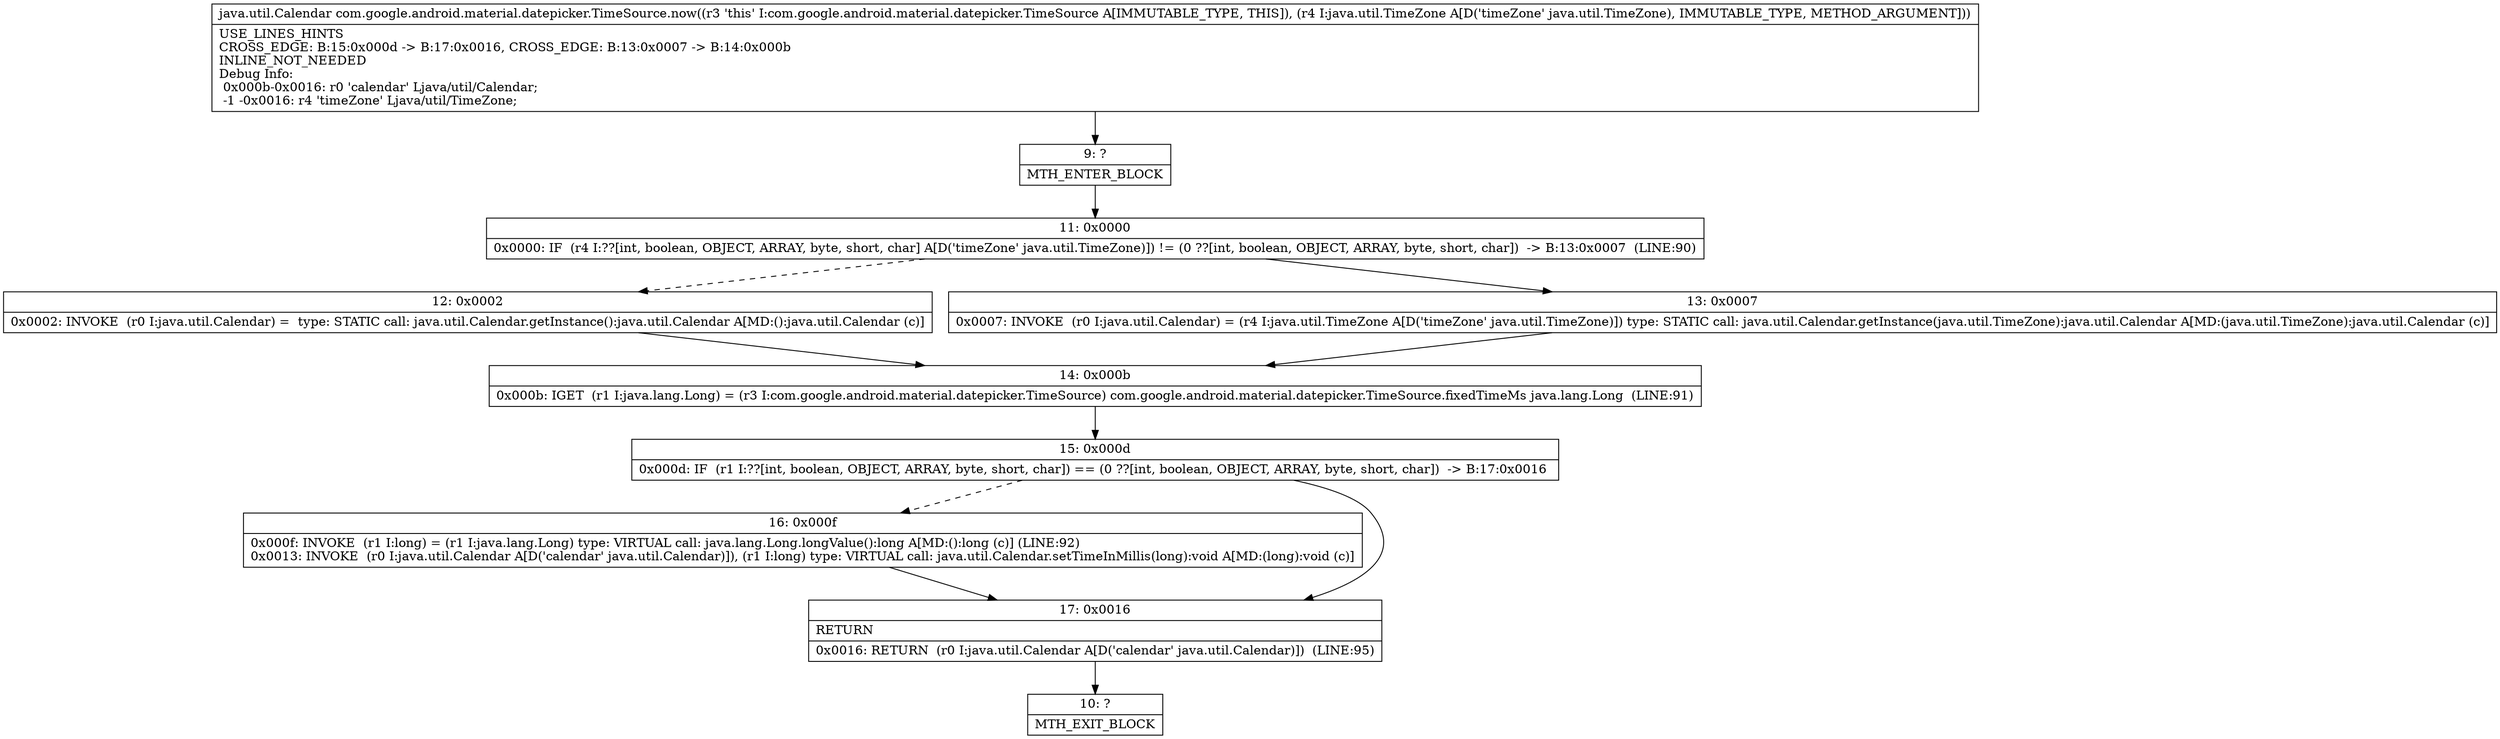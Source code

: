 digraph "CFG forcom.google.android.material.datepicker.TimeSource.now(Ljava\/util\/TimeZone;)Ljava\/util\/Calendar;" {
Node_9 [shape=record,label="{9\:\ ?|MTH_ENTER_BLOCK\l}"];
Node_11 [shape=record,label="{11\:\ 0x0000|0x0000: IF  (r4 I:??[int, boolean, OBJECT, ARRAY, byte, short, char] A[D('timeZone' java.util.TimeZone)]) != (0 ??[int, boolean, OBJECT, ARRAY, byte, short, char])  \-\> B:13:0x0007  (LINE:90)\l}"];
Node_12 [shape=record,label="{12\:\ 0x0002|0x0002: INVOKE  (r0 I:java.util.Calendar) =  type: STATIC call: java.util.Calendar.getInstance():java.util.Calendar A[MD:():java.util.Calendar (c)]\l}"];
Node_14 [shape=record,label="{14\:\ 0x000b|0x000b: IGET  (r1 I:java.lang.Long) = (r3 I:com.google.android.material.datepicker.TimeSource) com.google.android.material.datepicker.TimeSource.fixedTimeMs java.lang.Long  (LINE:91)\l}"];
Node_15 [shape=record,label="{15\:\ 0x000d|0x000d: IF  (r1 I:??[int, boolean, OBJECT, ARRAY, byte, short, char]) == (0 ??[int, boolean, OBJECT, ARRAY, byte, short, char])  \-\> B:17:0x0016 \l}"];
Node_16 [shape=record,label="{16\:\ 0x000f|0x000f: INVOKE  (r1 I:long) = (r1 I:java.lang.Long) type: VIRTUAL call: java.lang.Long.longValue():long A[MD:():long (c)] (LINE:92)\l0x0013: INVOKE  (r0 I:java.util.Calendar A[D('calendar' java.util.Calendar)]), (r1 I:long) type: VIRTUAL call: java.util.Calendar.setTimeInMillis(long):void A[MD:(long):void (c)]\l}"];
Node_17 [shape=record,label="{17\:\ 0x0016|RETURN\l|0x0016: RETURN  (r0 I:java.util.Calendar A[D('calendar' java.util.Calendar)])  (LINE:95)\l}"];
Node_10 [shape=record,label="{10\:\ ?|MTH_EXIT_BLOCK\l}"];
Node_13 [shape=record,label="{13\:\ 0x0007|0x0007: INVOKE  (r0 I:java.util.Calendar) = (r4 I:java.util.TimeZone A[D('timeZone' java.util.TimeZone)]) type: STATIC call: java.util.Calendar.getInstance(java.util.TimeZone):java.util.Calendar A[MD:(java.util.TimeZone):java.util.Calendar (c)]\l}"];
MethodNode[shape=record,label="{java.util.Calendar com.google.android.material.datepicker.TimeSource.now((r3 'this' I:com.google.android.material.datepicker.TimeSource A[IMMUTABLE_TYPE, THIS]), (r4 I:java.util.TimeZone A[D('timeZone' java.util.TimeZone), IMMUTABLE_TYPE, METHOD_ARGUMENT]))  | USE_LINES_HINTS\lCROSS_EDGE: B:15:0x000d \-\> B:17:0x0016, CROSS_EDGE: B:13:0x0007 \-\> B:14:0x000b\lINLINE_NOT_NEEDED\lDebug Info:\l  0x000b\-0x0016: r0 'calendar' Ljava\/util\/Calendar;\l  \-1 \-0x0016: r4 'timeZone' Ljava\/util\/TimeZone;\l}"];
MethodNode -> Node_9;Node_9 -> Node_11;
Node_11 -> Node_12[style=dashed];
Node_11 -> Node_13;
Node_12 -> Node_14;
Node_14 -> Node_15;
Node_15 -> Node_16[style=dashed];
Node_15 -> Node_17;
Node_16 -> Node_17;
Node_17 -> Node_10;
Node_13 -> Node_14;
}

